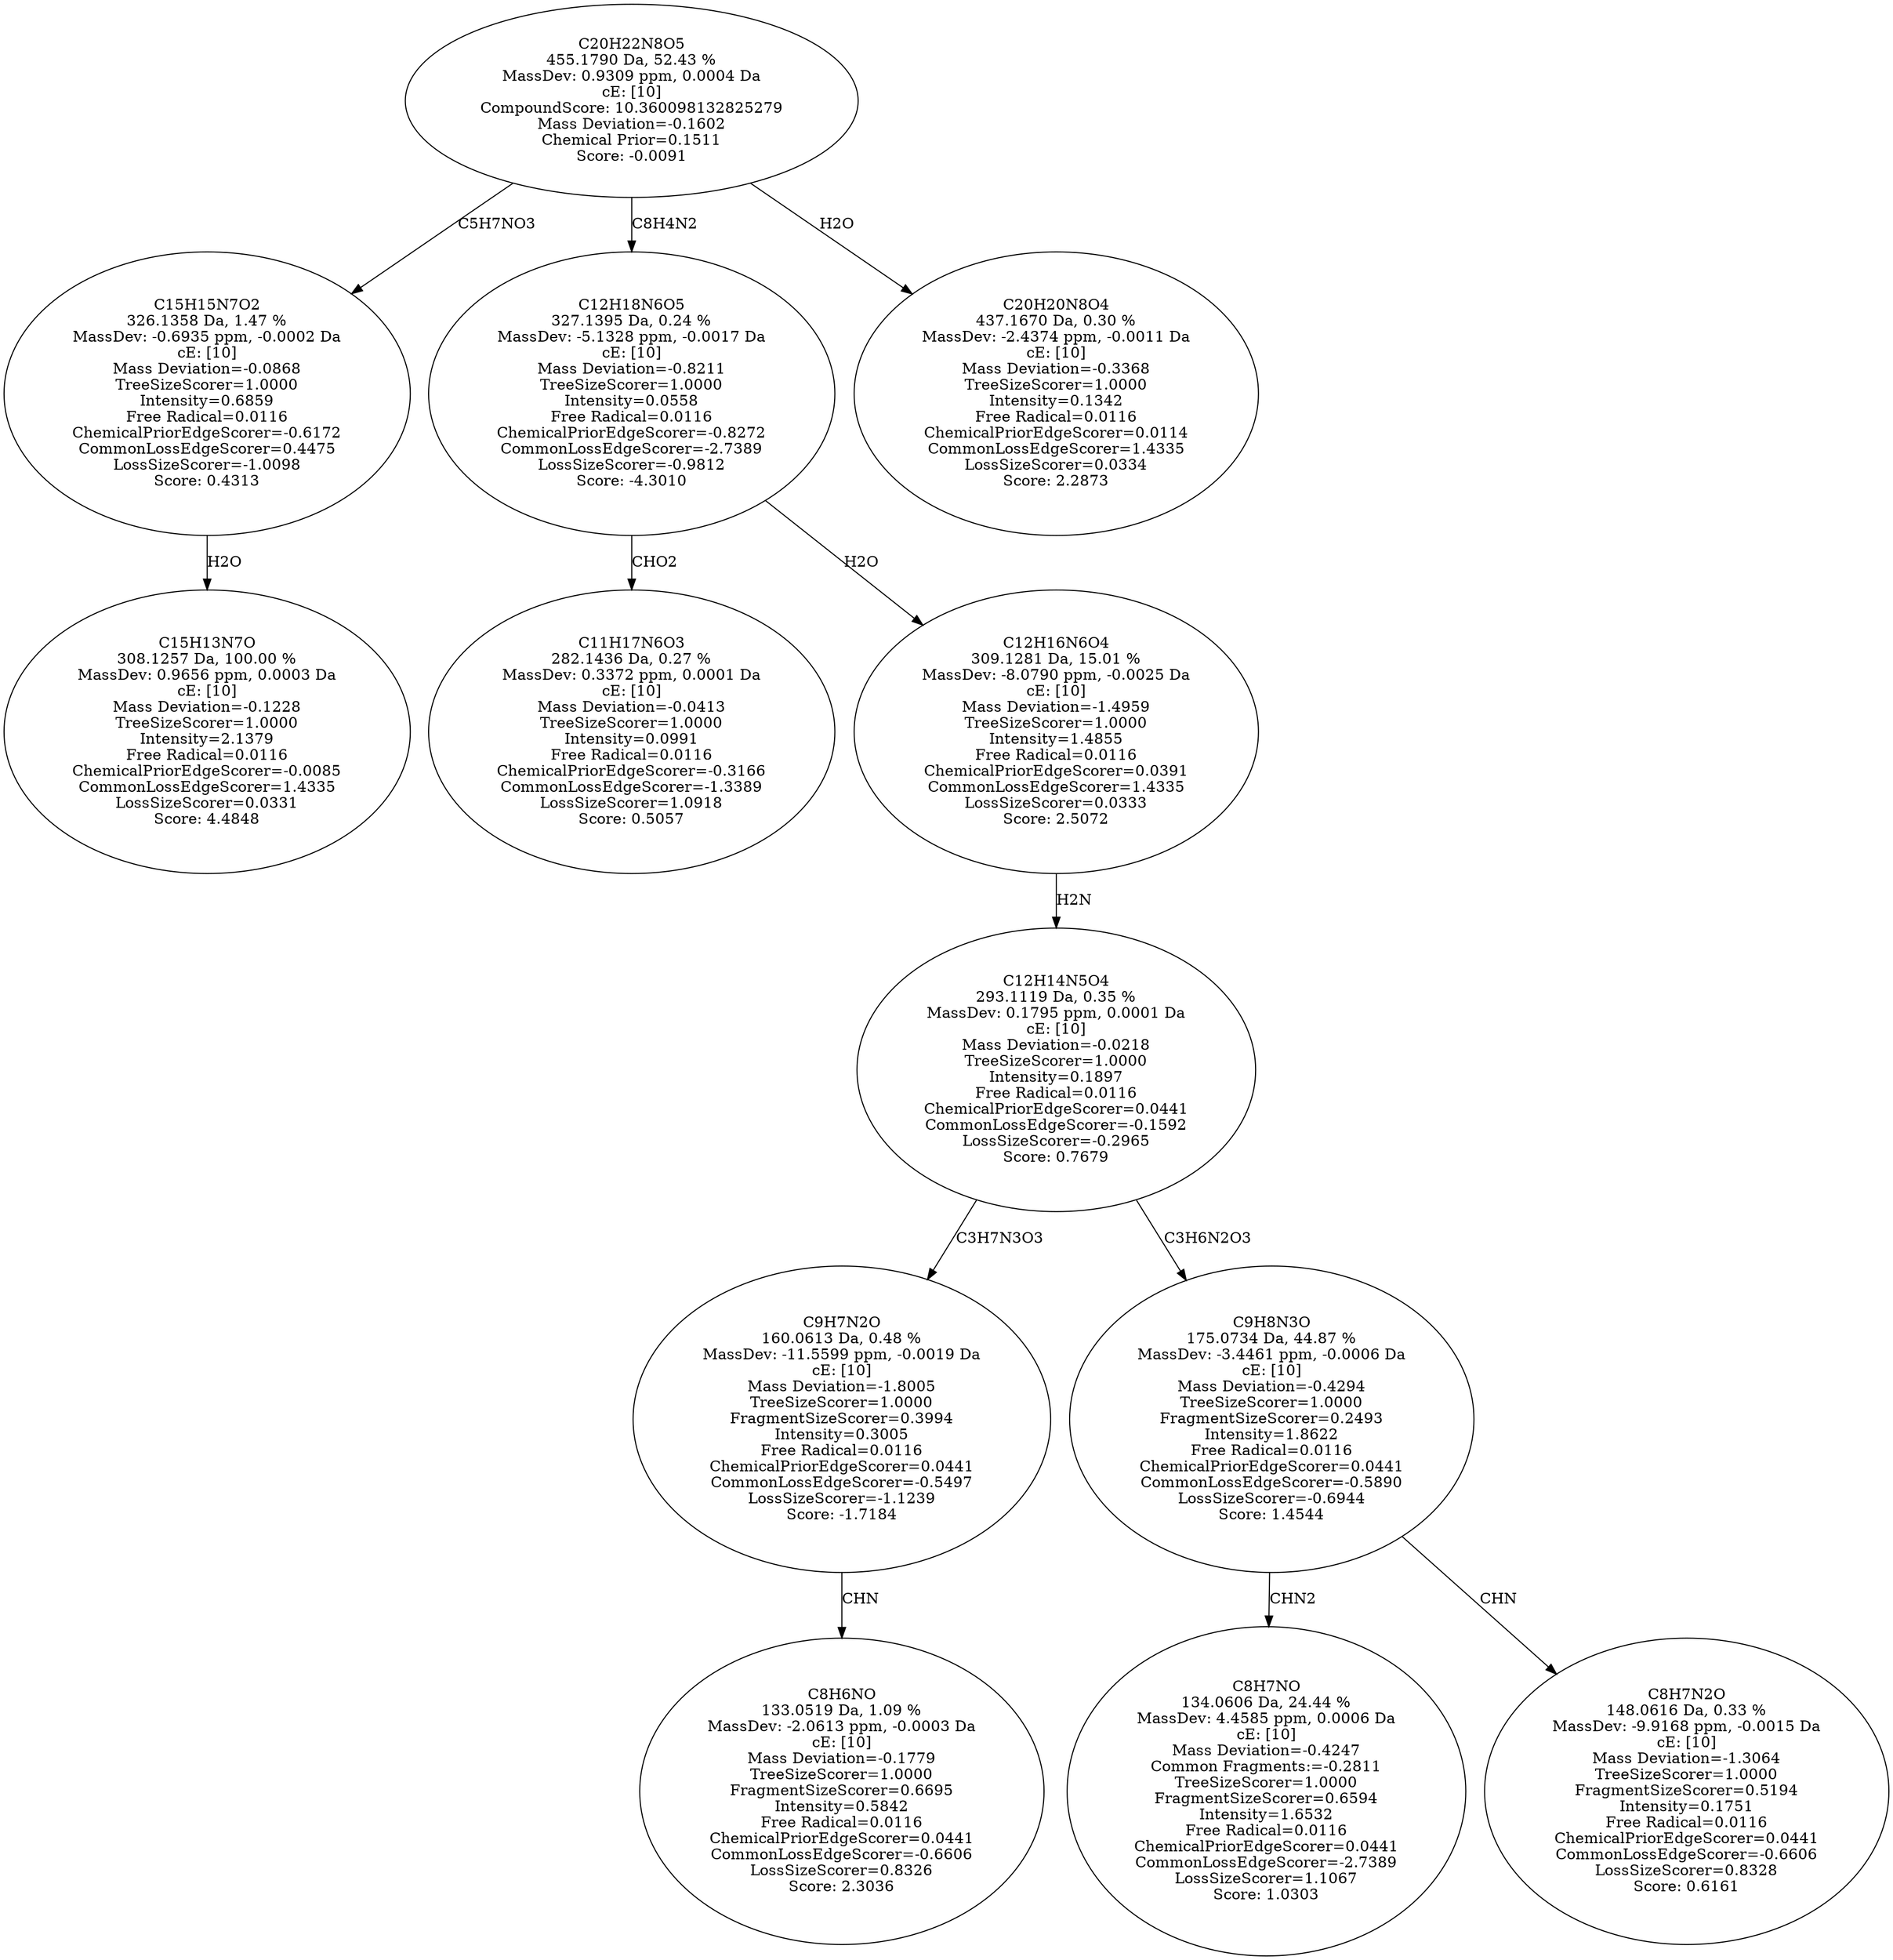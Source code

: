 strict digraph {
v1 [label="C15H13N7O\n308.1257 Da, 100.00 %\nMassDev: 0.9656 ppm, 0.0003 Da\ncE: [10]\nMass Deviation=-0.1228\nTreeSizeScorer=1.0000\nIntensity=2.1379\nFree Radical=0.0116\nChemicalPriorEdgeScorer=-0.0085\nCommonLossEdgeScorer=1.4335\nLossSizeScorer=0.0331\nScore: 4.4848"];
v2 [label="C15H15N7O2\n326.1358 Da, 1.47 %\nMassDev: -0.6935 ppm, -0.0002 Da\ncE: [10]\nMass Deviation=-0.0868\nTreeSizeScorer=1.0000\nIntensity=0.6859\nFree Radical=0.0116\nChemicalPriorEdgeScorer=-0.6172\nCommonLossEdgeScorer=0.4475\nLossSizeScorer=-1.0098\nScore: 0.4313"];
v3 [label="C11H17N6O3\n282.1436 Da, 0.27 %\nMassDev: 0.3372 ppm, 0.0001 Da\ncE: [10]\nMass Deviation=-0.0413\nTreeSizeScorer=1.0000\nIntensity=0.0991\nFree Radical=0.0116\nChemicalPriorEdgeScorer=-0.3166\nCommonLossEdgeScorer=-1.3389\nLossSizeScorer=1.0918\nScore: 0.5057"];
v4 [label="C8H6NO\n133.0519 Da, 1.09 %\nMassDev: -2.0613 ppm, -0.0003 Da\ncE: [10]\nMass Deviation=-0.1779\nTreeSizeScorer=1.0000\nFragmentSizeScorer=0.6695\nIntensity=0.5842\nFree Radical=0.0116\nChemicalPriorEdgeScorer=0.0441\nCommonLossEdgeScorer=-0.6606\nLossSizeScorer=0.8326\nScore: 2.3036"];
v5 [label="C9H7N2O\n160.0613 Da, 0.48 %\nMassDev: -11.5599 ppm, -0.0019 Da\ncE: [10]\nMass Deviation=-1.8005\nTreeSizeScorer=1.0000\nFragmentSizeScorer=0.3994\nIntensity=0.3005\nFree Radical=0.0116\nChemicalPriorEdgeScorer=0.0441\nCommonLossEdgeScorer=-0.5497\nLossSizeScorer=-1.1239\nScore: -1.7184"];
v6 [label="C8H7NO\n134.0606 Da, 24.44 %\nMassDev: 4.4585 ppm, 0.0006 Da\ncE: [10]\nMass Deviation=-0.4247\nCommon Fragments:=-0.2811\nTreeSizeScorer=1.0000\nFragmentSizeScorer=0.6594\nIntensity=1.6532\nFree Radical=0.0116\nChemicalPriorEdgeScorer=0.0441\nCommonLossEdgeScorer=-2.7389\nLossSizeScorer=1.1067\nScore: 1.0303"];
v7 [label="C8H7N2O\n148.0616 Da, 0.33 %\nMassDev: -9.9168 ppm, -0.0015 Da\ncE: [10]\nMass Deviation=-1.3064\nTreeSizeScorer=1.0000\nFragmentSizeScorer=0.5194\nIntensity=0.1751\nFree Radical=0.0116\nChemicalPriorEdgeScorer=0.0441\nCommonLossEdgeScorer=-0.6606\nLossSizeScorer=0.8328\nScore: 0.6161"];
v8 [label="C9H8N3O\n175.0734 Da, 44.87 %\nMassDev: -3.4461 ppm, -0.0006 Da\ncE: [10]\nMass Deviation=-0.4294\nTreeSizeScorer=1.0000\nFragmentSizeScorer=0.2493\nIntensity=1.8622\nFree Radical=0.0116\nChemicalPriorEdgeScorer=0.0441\nCommonLossEdgeScorer=-0.5890\nLossSizeScorer=-0.6944\nScore: 1.4544"];
v9 [label="C12H14N5O4\n293.1119 Da, 0.35 %\nMassDev: 0.1795 ppm, 0.0001 Da\ncE: [10]\nMass Deviation=-0.0218\nTreeSizeScorer=1.0000\nIntensity=0.1897\nFree Radical=0.0116\nChemicalPriorEdgeScorer=0.0441\nCommonLossEdgeScorer=-0.1592\nLossSizeScorer=-0.2965\nScore: 0.7679"];
v10 [label="C12H16N6O4\n309.1281 Da, 15.01 %\nMassDev: -8.0790 ppm, -0.0025 Da\ncE: [10]\nMass Deviation=-1.4959\nTreeSizeScorer=1.0000\nIntensity=1.4855\nFree Radical=0.0116\nChemicalPriorEdgeScorer=0.0391\nCommonLossEdgeScorer=1.4335\nLossSizeScorer=0.0333\nScore: 2.5072"];
v11 [label="C12H18N6O5\n327.1395 Da, 0.24 %\nMassDev: -5.1328 ppm, -0.0017 Da\ncE: [10]\nMass Deviation=-0.8211\nTreeSizeScorer=1.0000\nIntensity=0.0558\nFree Radical=0.0116\nChemicalPriorEdgeScorer=-0.8272\nCommonLossEdgeScorer=-2.7389\nLossSizeScorer=-0.9812\nScore: -4.3010"];
v12 [label="C20H20N8O4\n437.1670 Da, 0.30 %\nMassDev: -2.4374 ppm, -0.0011 Da\ncE: [10]\nMass Deviation=-0.3368\nTreeSizeScorer=1.0000\nIntensity=0.1342\nFree Radical=0.0116\nChemicalPriorEdgeScorer=0.0114\nCommonLossEdgeScorer=1.4335\nLossSizeScorer=0.0334\nScore: 2.2873"];
v13 [label="C20H22N8O5\n455.1790 Da, 52.43 %\nMassDev: 0.9309 ppm, 0.0004 Da\ncE: [10]\nCompoundScore: 10.360098132825279\nMass Deviation=-0.1602\nChemical Prior=0.1511\nScore: -0.0091"];
v2 -> v1 [label="H2O"];
v13 -> v2 [label="C5H7NO3"];
v11 -> v3 [label="CHO2"];
v5 -> v4 [label="CHN"];
v9 -> v5 [label="C3H7N3O3"];
v8 -> v6 [label="CHN2"];
v8 -> v7 [label="CHN"];
v9 -> v8 [label="C3H6N2O3"];
v10 -> v9 [label="H2N"];
v11 -> v10 [label="H2O"];
v13 -> v11 [label="C8H4N2"];
v13 -> v12 [label="H2O"];
}